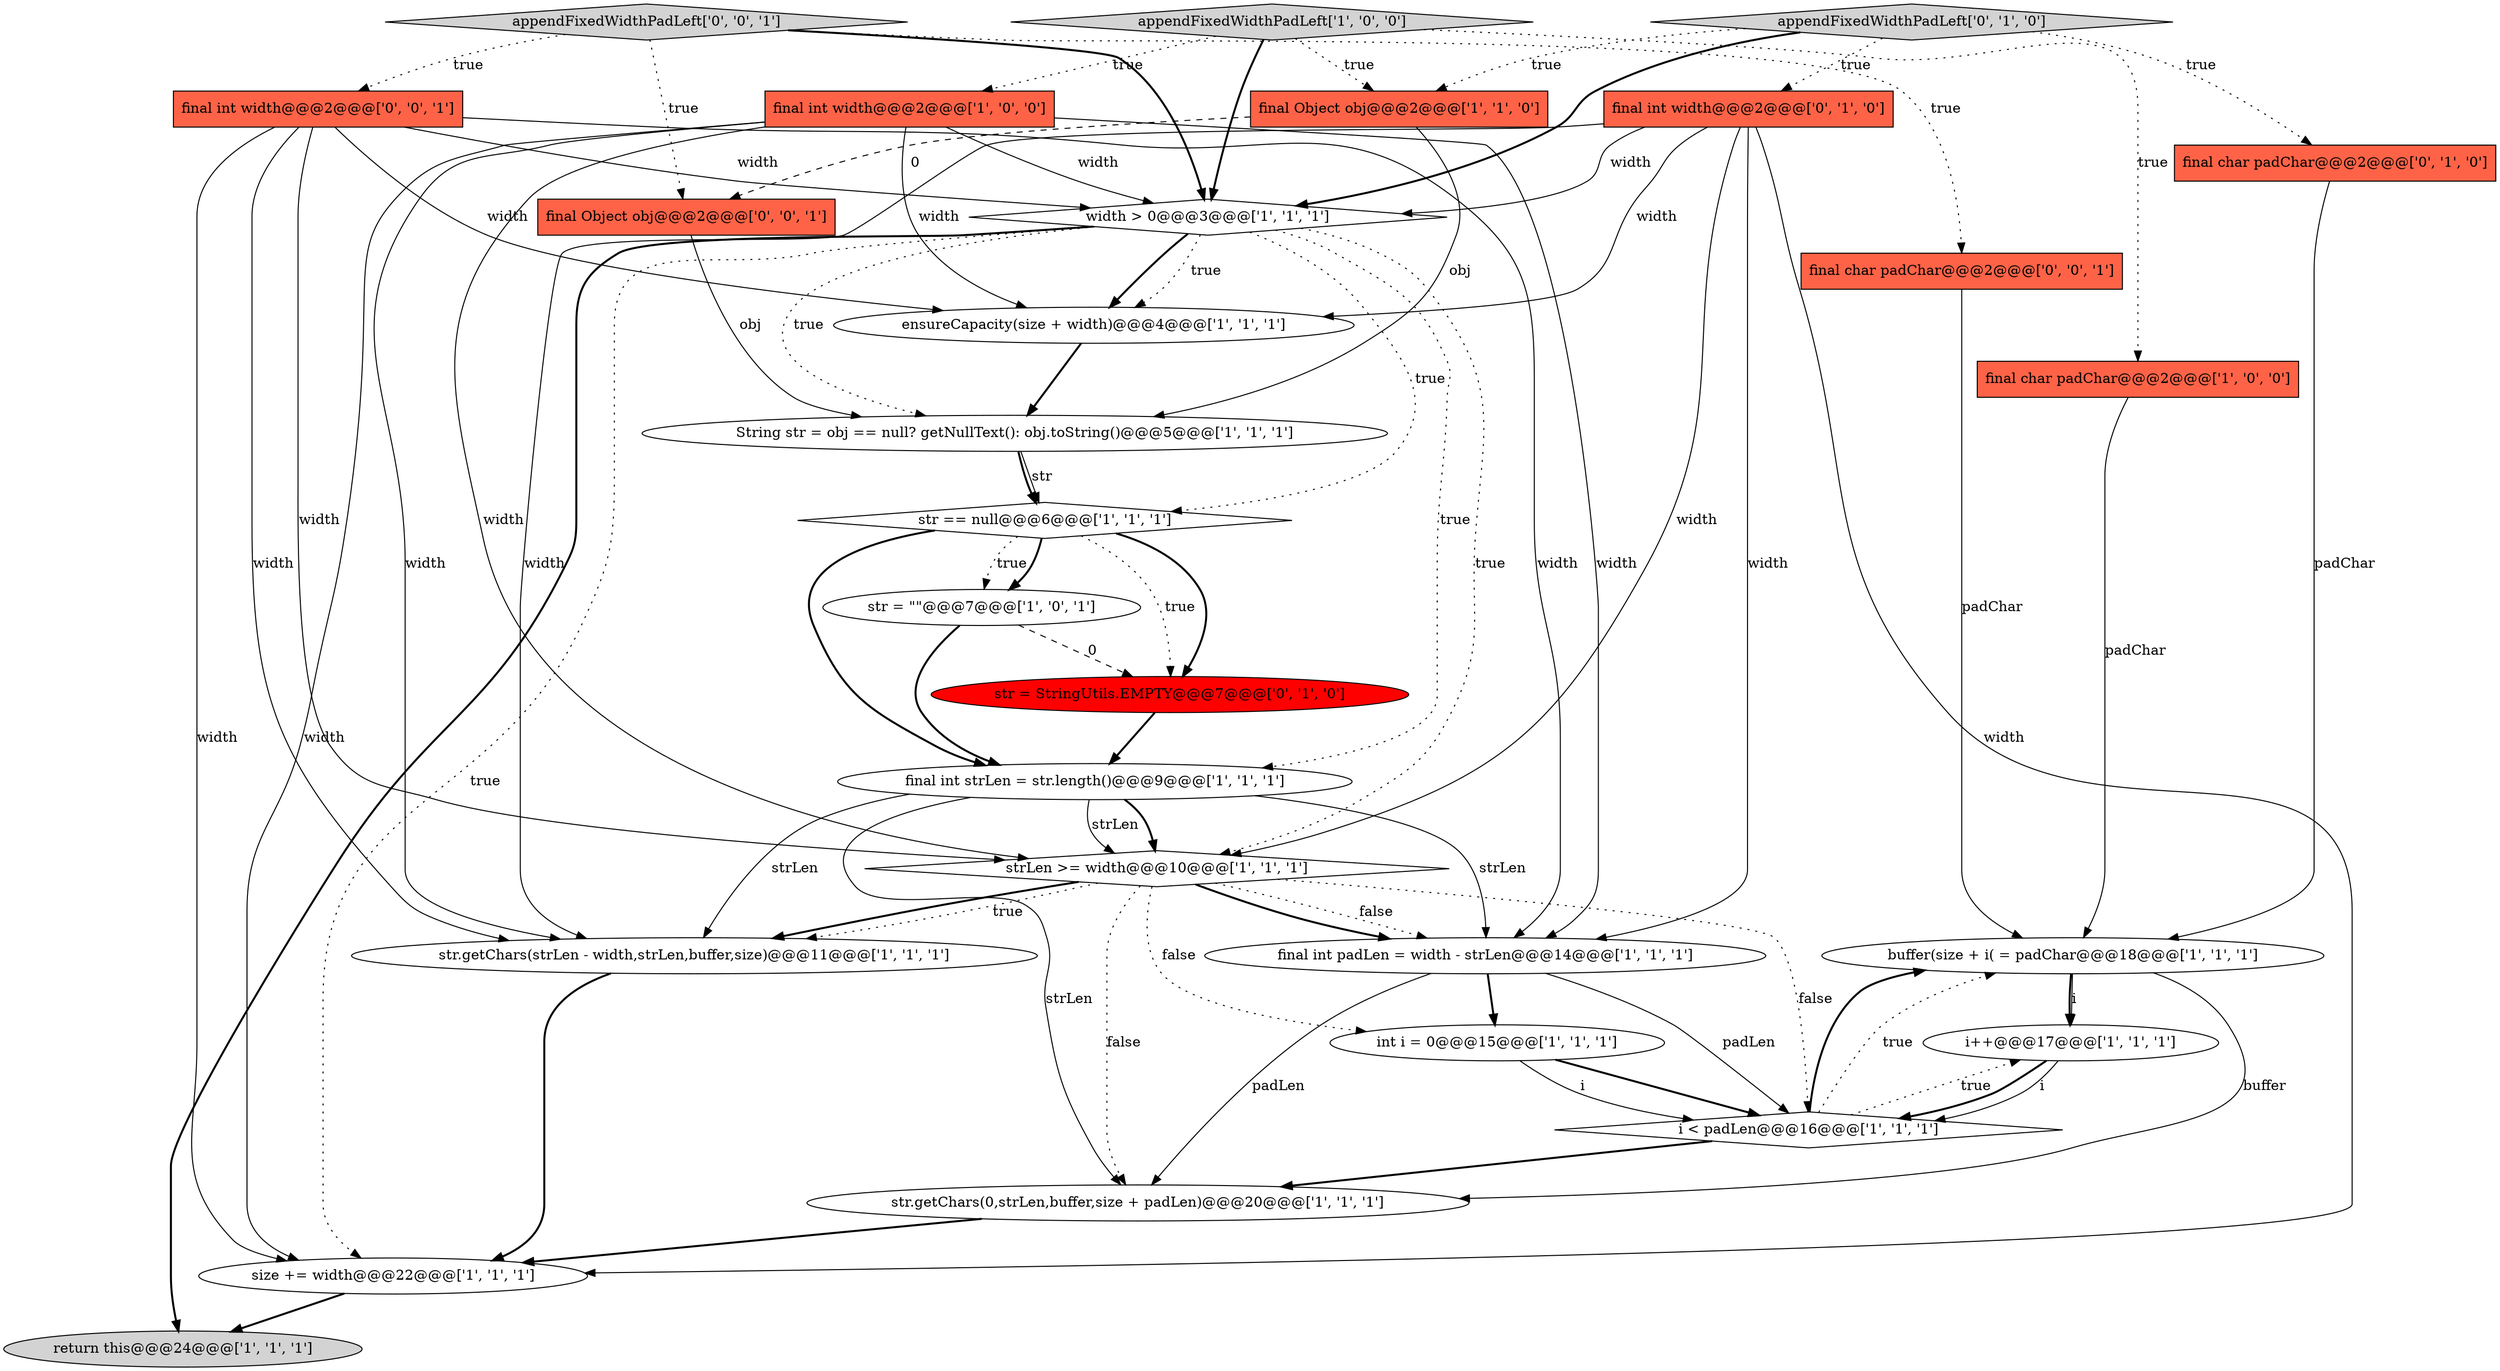 digraph {
22 [style = filled, label = "final char padChar@@@2@@@['0', '1', '0']", fillcolor = tomato, shape = box image = "AAA0AAABBB2BBB"];
10 [style = filled, label = "ensureCapacity(size + width)@@@4@@@['1', '1', '1']", fillcolor = white, shape = ellipse image = "AAA0AAABBB1BBB"];
7 [style = filled, label = "str = \"\"@@@7@@@['1', '0', '1']", fillcolor = white, shape = ellipse image = "AAA0AAABBB1BBB"];
17 [style = filled, label = "strLen >= width@@@10@@@['1', '1', '1']", fillcolor = white, shape = diamond image = "AAA0AAABBB1BBB"];
21 [style = filled, label = "appendFixedWidthPadLeft['0', '1', '0']", fillcolor = lightgray, shape = diamond image = "AAA0AAABBB2BBB"];
27 [style = filled, label = "final Object obj@@@2@@@['0', '0', '1']", fillcolor = tomato, shape = box image = "AAA0AAABBB3BBB"];
13 [style = filled, label = "final Object obj@@@2@@@['1', '1', '0']", fillcolor = tomato, shape = box image = "AAA0AAABBB1BBB"];
15 [style = filled, label = "width > 0@@@3@@@['1', '1', '1']", fillcolor = white, shape = diamond image = "AAA0AAABBB1BBB"];
8 [style = filled, label = "final int strLen = str.length()@@@9@@@['1', '1', '1']", fillcolor = white, shape = ellipse image = "AAA0AAABBB1BBB"];
2 [style = filled, label = "return this@@@24@@@['1', '1', '1']", fillcolor = lightgray, shape = ellipse image = "AAA0AAABBB1BBB"];
0 [style = filled, label = "str.getChars(0,strLen,buffer,size + padLen)@@@20@@@['1', '1', '1']", fillcolor = white, shape = ellipse image = "AAA0AAABBB1BBB"];
26 [style = filled, label = "appendFixedWidthPadLeft['0', '0', '1']", fillcolor = lightgray, shape = diamond image = "AAA0AAABBB3BBB"];
4 [style = filled, label = "final int width@@@2@@@['1', '0', '0']", fillcolor = tomato, shape = box image = "AAA0AAABBB1BBB"];
24 [style = filled, label = "final char padChar@@@2@@@['0', '0', '1']", fillcolor = tomato, shape = box image = "AAA0AAABBB3BBB"];
16 [style = filled, label = "size += width@@@22@@@['1', '1', '1']", fillcolor = white, shape = ellipse image = "AAA0AAABBB1BBB"];
1 [style = filled, label = "int i = 0@@@15@@@['1', '1', '1']", fillcolor = white, shape = ellipse image = "AAA0AAABBB1BBB"];
3 [style = filled, label = "final int padLen = width - strLen@@@14@@@['1', '1', '1']", fillcolor = white, shape = ellipse image = "AAA0AAABBB1BBB"];
12 [style = filled, label = "i < padLen@@@16@@@['1', '1', '1']", fillcolor = white, shape = diamond image = "AAA0AAABBB1BBB"];
19 [style = filled, label = "str.getChars(strLen - width,strLen,buffer,size)@@@11@@@['1', '1', '1']", fillcolor = white, shape = ellipse image = "AAA0AAABBB1BBB"];
23 [style = filled, label = "str = StringUtils.EMPTY@@@7@@@['0', '1', '0']", fillcolor = red, shape = ellipse image = "AAA1AAABBB2BBB"];
5 [style = filled, label = "final char padChar@@@2@@@['1', '0', '0']", fillcolor = tomato, shape = box image = "AAA0AAABBB1BBB"];
20 [style = filled, label = "final int width@@@2@@@['0', '1', '0']", fillcolor = tomato, shape = box image = "AAA0AAABBB2BBB"];
25 [style = filled, label = "final int width@@@2@@@['0', '0', '1']", fillcolor = tomato, shape = box image = "AAA0AAABBB3BBB"];
14 [style = filled, label = "i++@@@17@@@['1', '1', '1']", fillcolor = white, shape = ellipse image = "AAA0AAABBB1BBB"];
6 [style = filled, label = "buffer(size + i( = padChar@@@18@@@['1', '1', '1']", fillcolor = white, shape = ellipse image = "AAA0AAABBB1BBB"];
18 [style = filled, label = "appendFixedWidthPadLeft['1', '0', '0']", fillcolor = lightgray, shape = diamond image = "AAA0AAABBB1BBB"];
9 [style = filled, label = "String str = obj == null? getNullText(): obj.toString()@@@5@@@['1', '1', '1']", fillcolor = white, shape = ellipse image = "AAA0AAABBB1BBB"];
11 [style = filled, label = "str == null@@@6@@@['1', '1', '1']", fillcolor = white, shape = diamond image = "AAA0AAABBB1BBB"];
20->3 [style = solid, label="width"];
11->7 [style = dotted, label="true"];
0->16 [style = bold, label=""];
15->10 [style = bold, label=""];
15->2 [style = bold, label=""];
4->16 [style = solid, label="width"];
21->20 [style = dotted, label="true"];
7->23 [style = dashed, label="0"];
9->11 [style = bold, label=""];
3->1 [style = bold, label=""];
27->9 [style = solid, label="obj"];
5->6 [style = solid, label="padChar"];
25->15 [style = solid, label="width"];
26->25 [style = dotted, label="true"];
26->27 [style = dotted, label="true"];
21->15 [style = bold, label=""];
4->19 [style = solid, label="width"];
3->12 [style = solid, label="padLen"];
8->0 [style = solid, label="strLen"];
11->23 [style = dotted, label="true"];
20->10 [style = solid, label="width"];
18->15 [style = bold, label=""];
4->15 [style = solid, label="width"];
21->22 [style = dotted, label="true"];
15->10 [style = dotted, label="true"];
14->12 [style = solid, label="i"];
15->16 [style = dotted, label="true"];
16->2 [style = bold, label=""];
7->8 [style = bold, label=""];
25->10 [style = solid, label="width"];
17->0 [style = dotted, label="false"];
12->6 [style = bold, label=""];
9->11 [style = solid, label="str"];
17->19 [style = bold, label=""];
12->0 [style = bold, label=""];
23->8 [style = bold, label=""];
15->9 [style = dotted, label="true"];
8->3 [style = solid, label="strLen"];
4->17 [style = solid, label="width"];
4->3 [style = solid, label="width"];
13->9 [style = solid, label="obj"];
4->10 [style = solid, label="width"];
20->15 [style = solid, label="width"];
22->6 [style = solid, label="padChar"];
25->3 [style = solid, label="width"];
15->17 [style = dotted, label="true"];
12->14 [style = dotted, label="true"];
8->17 [style = bold, label=""];
6->14 [style = bold, label=""];
24->6 [style = solid, label="padChar"];
17->3 [style = dotted, label="false"];
15->8 [style = dotted, label="true"];
13->27 [style = dashed, label="0"];
12->6 [style = dotted, label="true"];
6->0 [style = solid, label="buffer"];
19->16 [style = bold, label=""];
1->12 [style = solid, label="i"];
25->17 [style = solid, label="width"];
26->24 [style = dotted, label="true"];
14->12 [style = bold, label=""];
26->15 [style = bold, label=""];
17->19 [style = dotted, label="true"];
15->11 [style = dotted, label="true"];
17->1 [style = dotted, label="false"];
3->0 [style = solid, label="padLen"];
17->3 [style = bold, label=""];
1->12 [style = bold, label=""];
25->16 [style = solid, label="width"];
11->8 [style = bold, label=""];
8->17 [style = solid, label="strLen"];
18->5 [style = dotted, label="true"];
21->13 [style = dotted, label="true"];
20->17 [style = solid, label="width"];
18->4 [style = dotted, label="true"];
10->9 [style = bold, label=""];
20->19 [style = solid, label="width"];
11->23 [style = bold, label=""];
20->16 [style = solid, label="width"];
6->14 [style = solid, label="i"];
11->7 [style = bold, label=""];
17->12 [style = dotted, label="false"];
25->19 [style = solid, label="width"];
18->13 [style = dotted, label="true"];
8->19 [style = solid, label="strLen"];
}

